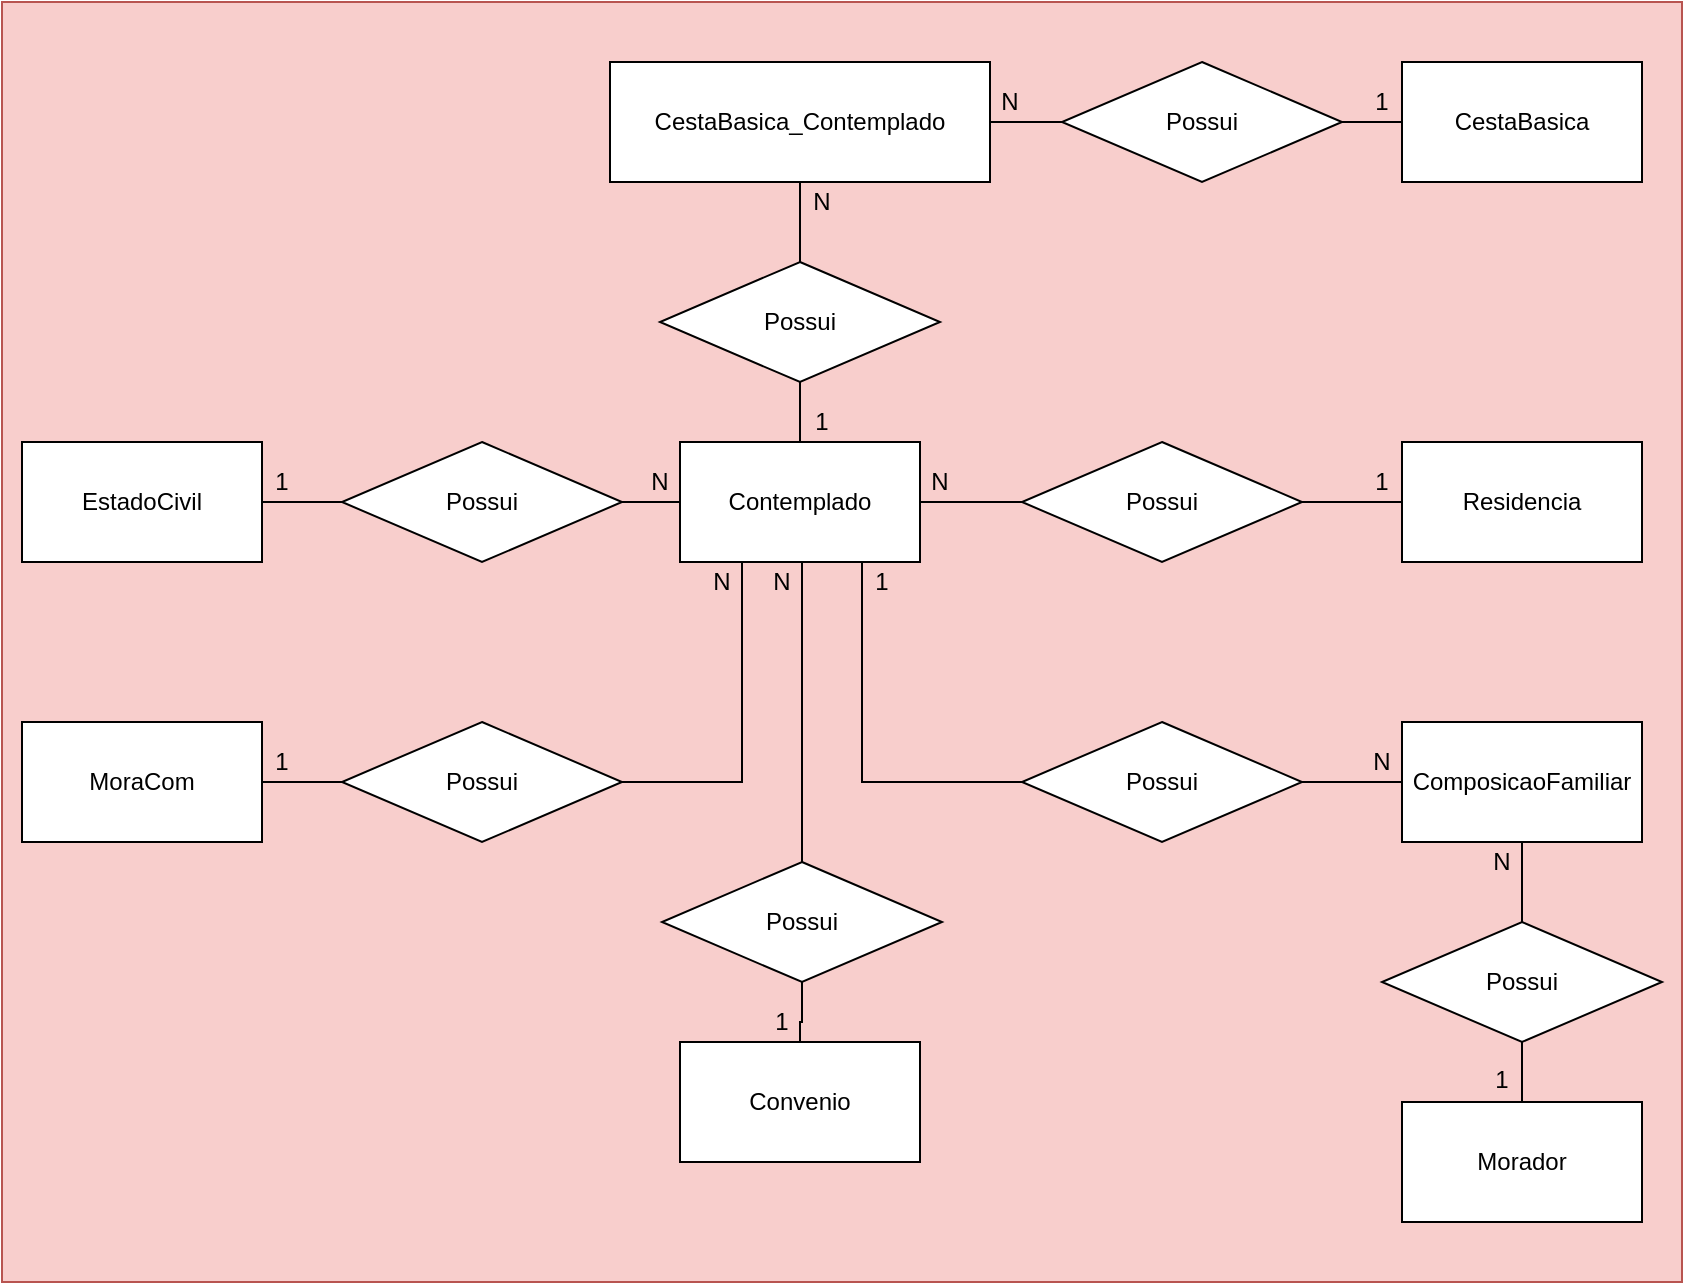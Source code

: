 <mxfile version="24.7.14">
  <diagram name="Página-1" id="qR9-zSWe67te7s6Lf68Y">
    <mxGraphModel dx="1876" dy="554" grid="1" gridSize="10" guides="1" tooltips="1" connect="1" arrows="1" fold="1" page="1" pageScale="1" pageWidth="827" pageHeight="1169" math="0" shadow="0">
      <root>
        <mxCell id="0" />
        <mxCell id="1" parent="0" />
        <mxCell id="GKwLWXQ0mNxcTZ8bq7SM-52" value="" style="rounded=0;whiteSpace=wrap;html=1;fillColor=#f8cecc;strokeColor=#b85450;" vertex="1" parent="1">
          <mxGeometry x="-80" y="640" width="840" height="640" as="geometry" />
        </mxCell>
        <mxCell id="GKwLWXQ0mNxcTZ8bq7SM-17" style="edgeStyle=orthogonalEdgeStyle;rounded=0;orthogonalLoop=1;jettySize=auto;html=1;entryX=1;entryY=0.5;entryDx=0;entryDy=0;endArrow=none;endFill=0;" edge="1" parent="1" source="GKwLWXQ0mNxcTZ8bq7SM-1" target="GKwLWXQ0mNxcTZ8bq7SM-16">
          <mxGeometry relative="1" as="geometry" />
        </mxCell>
        <mxCell id="GKwLWXQ0mNxcTZ8bq7SM-20" style="edgeStyle=orthogonalEdgeStyle;rounded=0;orthogonalLoop=1;jettySize=auto;html=1;entryX=0;entryY=0.5;entryDx=0;entryDy=0;endArrow=none;endFill=0;" edge="1" parent="1" source="GKwLWXQ0mNxcTZ8bq7SM-1" target="GKwLWXQ0mNxcTZ8bq7SM-19">
          <mxGeometry relative="1" as="geometry" />
        </mxCell>
        <mxCell id="GKwLWXQ0mNxcTZ8bq7SM-23" style="edgeStyle=orthogonalEdgeStyle;rounded=0;orthogonalLoop=1;jettySize=auto;html=1;entryX=1;entryY=0.5;entryDx=0;entryDy=0;endArrow=none;endFill=0;" edge="1" parent="1" source="GKwLWXQ0mNxcTZ8bq7SM-1" target="GKwLWXQ0mNxcTZ8bq7SM-22">
          <mxGeometry relative="1" as="geometry">
            <Array as="points">
              <mxPoint x="290" y="1030" />
            </Array>
          </mxGeometry>
        </mxCell>
        <mxCell id="GKwLWXQ0mNxcTZ8bq7SM-26" style="edgeStyle=orthogonalEdgeStyle;rounded=0;orthogonalLoop=1;jettySize=auto;html=1;entryX=0;entryY=0.5;entryDx=0;entryDy=0;endArrow=none;endFill=0;" edge="1" parent="1">
          <mxGeometry relative="1" as="geometry">
            <mxPoint x="350" y="920" as="sourcePoint" />
            <mxPoint x="440" y="1030" as="targetPoint" />
            <Array as="points">
              <mxPoint x="350" y="1030" />
            </Array>
          </mxGeometry>
        </mxCell>
        <mxCell id="GKwLWXQ0mNxcTZ8bq7SM-33" style="edgeStyle=orthogonalEdgeStyle;rounded=0;orthogonalLoop=1;jettySize=auto;html=1;entryX=0.5;entryY=0;entryDx=0;entryDy=0;endArrow=none;endFill=0;" edge="1" parent="1" source="GKwLWXQ0mNxcTZ8bq7SM-1" target="GKwLWXQ0mNxcTZ8bq7SM-32">
          <mxGeometry relative="1" as="geometry">
            <Array as="points">
              <mxPoint x="320" y="990" />
              <mxPoint x="320" y="990" />
            </Array>
          </mxGeometry>
        </mxCell>
        <mxCell id="GKwLWXQ0mNxcTZ8bq7SM-1" value="Contemplado" style="rounded=0;whiteSpace=wrap;html=1;" vertex="1" parent="1">
          <mxGeometry x="259" y="860" width="120" height="60" as="geometry" />
        </mxCell>
        <mxCell id="GKwLWXQ0mNxcTZ8bq7SM-12" style="edgeStyle=orthogonalEdgeStyle;rounded=0;orthogonalLoop=1;jettySize=auto;html=1;entryX=0.5;entryY=0;entryDx=0;entryDy=0;endArrow=none;endFill=0;" edge="1" parent="1" source="GKwLWXQ0mNxcTZ8bq7SM-2" target="GKwLWXQ0mNxcTZ8bq7SM-1">
          <mxGeometry relative="1" as="geometry" />
        </mxCell>
        <mxCell id="GKwLWXQ0mNxcTZ8bq7SM-2" value="Possui" style="rhombus;whiteSpace=wrap;html=1;" vertex="1" parent="1">
          <mxGeometry x="249" y="770" width="140" height="60" as="geometry" />
        </mxCell>
        <mxCell id="GKwLWXQ0mNxcTZ8bq7SM-11" style="edgeStyle=orthogonalEdgeStyle;rounded=0;orthogonalLoop=1;jettySize=auto;html=1;entryX=0.5;entryY=0;entryDx=0;entryDy=0;endArrow=none;endFill=0;" edge="1" parent="1" source="GKwLWXQ0mNxcTZ8bq7SM-3" target="GKwLWXQ0mNxcTZ8bq7SM-2">
          <mxGeometry relative="1" as="geometry" />
        </mxCell>
        <mxCell id="GKwLWXQ0mNxcTZ8bq7SM-14" style="edgeStyle=orthogonalEdgeStyle;rounded=0;orthogonalLoop=1;jettySize=auto;html=1;entryX=0;entryY=0.5;entryDx=0;entryDy=0;endArrow=none;endFill=0;" edge="1" parent="1" source="GKwLWXQ0mNxcTZ8bq7SM-3" target="GKwLWXQ0mNxcTZ8bq7SM-13">
          <mxGeometry relative="1" as="geometry" />
        </mxCell>
        <mxCell id="GKwLWXQ0mNxcTZ8bq7SM-3" value="CestaBasica_Contemplado" style="rounded=0;whiteSpace=wrap;html=1;" vertex="1" parent="1">
          <mxGeometry x="224" y="670" width="190" height="60" as="geometry" />
        </mxCell>
        <mxCell id="GKwLWXQ0mNxcTZ8bq7SM-4" value="CestaBasica" style="rounded=0;whiteSpace=wrap;html=1;" vertex="1" parent="1">
          <mxGeometry x="620" y="670" width="120" height="60" as="geometry" />
        </mxCell>
        <mxCell id="GKwLWXQ0mNxcTZ8bq7SM-5" value="EstadoCivil" style="rounded=0;whiteSpace=wrap;html=1;" vertex="1" parent="1">
          <mxGeometry x="-70" y="860" width="120" height="60" as="geometry" />
        </mxCell>
        <mxCell id="GKwLWXQ0mNxcTZ8bq7SM-6" value="Convenio" style="rounded=0;whiteSpace=wrap;html=1;" vertex="1" parent="1">
          <mxGeometry x="259" y="1160" width="120" height="60" as="geometry" />
        </mxCell>
        <mxCell id="GKwLWXQ0mNxcTZ8bq7SM-7" value="MoraCom" style="rounded=0;whiteSpace=wrap;html=1;" vertex="1" parent="1">
          <mxGeometry x="-70" y="1000" width="120" height="60" as="geometry" />
        </mxCell>
        <mxCell id="GKwLWXQ0mNxcTZ8bq7SM-8" value="Residencia" style="rounded=0;whiteSpace=wrap;html=1;" vertex="1" parent="1">
          <mxGeometry x="620" y="860" width="120" height="60" as="geometry" />
        </mxCell>
        <mxCell id="GKwLWXQ0mNxcTZ8bq7SM-30" style="edgeStyle=orthogonalEdgeStyle;rounded=0;orthogonalLoop=1;jettySize=auto;html=1;endArrow=none;endFill=0;" edge="1" parent="1" source="GKwLWXQ0mNxcTZ8bq7SM-9" target="GKwLWXQ0mNxcTZ8bq7SM-28">
          <mxGeometry relative="1" as="geometry" />
        </mxCell>
        <mxCell id="GKwLWXQ0mNxcTZ8bq7SM-9" value="ComposicaoFamiliar" style="rounded=0;whiteSpace=wrap;html=1;" vertex="1" parent="1">
          <mxGeometry x="620" y="1000" width="120" height="60" as="geometry" />
        </mxCell>
        <mxCell id="GKwLWXQ0mNxcTZ8bq7SM-10" value="Morador" style="rounded=0;whiteSpace=wrap;html=1;" vertex="1" parent="1">
          <mxGeometry x="620" y="1190" width="120" height="60" as="geometry" />
        </mxCell>
        <mxCell id="GKwLWXQ0mNxcTZ8bq7SM-15" style="edgeStyle=orthogonalEdgeStyle;rounded=0;orthogonalLoop=1;jettySize=auto;html=1;entryX=0;entryY=0.5;entryDx=0;entryDy=0;endArrow=none;endFill=0;" edge="1" parent="1" source="GKwLWXQ0mNxcTZ8bq7SM-13" target="GKwLWXQ0mNxcTZ8bq7SM-4">
          <mxGeometry relative="1" as="geometry" />
        </mxCell>
        <mxCell id="GKwLWXQ0mNxcTZ8bq7SM-13" value="Possui" style="rhombus;whiteSpace=wrap;html=1;" vertex="1" parent="1">
          <mxGeometry x="450" y="670" width="140" height="60" as="geometry" />
        </mxCell>
        <mxCell id="GKwLWXQ0mNxcTZ8bq7SM-18" style="edgeStyle=orthogonalEdgeStyle;rounded=0;orthogonalLoop=1;jettySize=auto;html=1;entryX=1;entryY=0.5;entryDx=0;entryDy=0;endArrow=none;endFill=0;" edge="1" parent="1" source="GKwLWXQ0mNxcTZ8bq7SM-16" target="GKwLWXQ0mNxcTZ8bq7SM-5">
          <mxGeometry relative="1" as="geometry" />
        </mxCell>
        <mxCell id="GKwLWXQ0mNxcTZ8bq7SM-16" value="Possui" style="rhombus;whiteSpace=wrap;html=1;" vertex="1" parent="1">
          <mxGeometry x="90" y="860" width="140" height="60" as="geometry" />
        </mxCell>
        <mxCell id="GKwLWXQ0mNxcTZ8bq7SM-21" style="edgeStyle=orthogonalEdgeStyle;rounded=0;orthogonalLoop=1;jettySize=auto;html=1;entryX=0;entryY=0.5;entryDx=0;entryDy=0;endArrow=none;endFill=0;" edge="1" parent="1" source="GKwLWXQ0mNxcTZ8bq7SM-19" target="GKwLWXQ0mNxcTZ8bq7SM-8">
          <mxGeometry relative="1" as="geometry" />
        </mxCell>
        <mxCell id="GKwLWXQ0mNxcTZ8bq7SM-19" value="Possui" style="rhombus;whiteSpace=wrap;html=1;" vertex="1" parent="1">
          <mxGeometry x="430" y="860" width="140" height="60" as="geometry" />
        </mxCell>
        <mxCell id="GKwLWXQ0mNxcTZ8bq7SM-24" style="edgeStyle=orthogonalEdgeStyle;rounded=0;orthogonalLoop=1;jettySize=auto;html=1;entryX=1;entryY=0.5;entryDx=0;entryDy=0;endArrow=none;endFill=0;" edge="1" parent="1" source="GKwLWXQ0mNxcTZ8bq7SM-22" target="GKwLWXQ0mNxcTZ8bq7SM-7">
          <mxGeometry relative="1" as="geometry" />
        </mxCell>
        <mxCell id="GKwLWXQ0mNxcTZ8bq7SM-22" value="Possui" style="rhombus;whiteSpace=wrap;html=1;" vertex="1" parent="1">
          <mxGeometry x="90" y="1000" width="140" height="60" as="geometry" />
        </mxCell>
        <mxCell id="GKwLWXQ0mNxcTZ8bq7SM-27" style="edgeStyle=orthogonalEdgeStyle;rounded=0;orthogonalLoop=1;jettySize=auto;html=1;entryX=0;entryY=0.5;entryDx=0;entryDy=0;endArrow=none;endFill=0;" edge="1" parent="1" source="GKwLWXQ0mNxcTZ8bq7SM-25" target="GKwLWXQ0mNxcTZ8bq7SM-9">
          <mxGeometry relative="1" as="geometry" />
        </mxCell>
        <mxCell id="GKwLWXQ0mNxcTZ8bq7SM-25" value="Possui" style="rhombus;whiteSpace=wrap;html=1;" vertex="1" parent="1">
          <mxGeometry x="430" y="1000" width="140" height="60" as="geometry" />
        </mxCell>
        <mxCell id="GKwLWXQ0mNxcTZ8bq7SM-31" style="edgeStyle=orthogonalEdgeStyle;rounded=0;orthogonalLoop=1;jettySize=auto;html=1;endArrow=none;endFill=0;" edge="1" parent="1" source="GKwLWXQ0mNxcTZ8bq7SM-28" target="GKwLWXQ0mNxcTZ8bq7SM-10">
          <mxGeometry relative="1" as="geometry" />
        </mxCell>
        <mxCell id="GKwLWXQ0mNxcTZ8bq7SM-28" value="Possui" style="rhombus;whiteSpace=wrap;html=1;" vertex="1" parent="1">
          <mxGeometry x="610" y="1100" width="140" height="60" as="geometry" />
        </mxCell>
        <mxCell id="GKwLWXQ0mNxcTZ8bq7SM-34" style="edgeStyle=orthogonalEdgeStyle;rounded=0;orthogonalLoop=1;jettySize=auto;html=1;entryX=0.5;entryY=0;entryDx=0;entryDy=0;endArrow=none;endFill=0;" edge="1" parent="1" source="GKwLWXQ0mNxcTZ8bq7SM-32" target="GKwLWXQ0mNxcTZ8bq7SM-6">
          <mxGeometry relative="1" as="geometry" />
        </mxCell>
        <mxCell id="GKwLWXQ0mNxcTZ8bq7SM-32" value="Possui" style="rhombus;whiteSpace=wrap;html=1;" vertex="1" parent="1">
          <mxGeometry x="250" y="1070" width="140" height="60" as="geometry" />
        </mxCell>
        <mxCell id="GKwLWXQ0mNxcTZ8bq7SM-35" value="1" style="text;html=1;align=center;verticalAlign=middle;whiteSpace=wrap;rounded=0;" vertex="1" parent="1">
          <mxGeometry x="320" y="840" width="20" height="20" as="geometry" />
        </mxCell>
        <mxCell id="GKwLWXQ0mNxcTZ8bq7SM-36" value="N" style="text;html=1;align=center;verticalAlign=middle;whiteSpace=wrap;rounded=0;" vertex="1" parent="1">
          <mxGeometry x="320" y="730" width="20" height="20" as="geometry" />
        </mxCell>
        <mxCell id="GKwLWXQ0mNxcTZ8bq7SM-37" value="1" style="text;html=1;align=center;verticalAlign=middle;whiteSpace=wrap;rounded=0;" vertex="1" parent="1">
          <mxGeometry x="600" y="680" width="20" height="20" as="geometry" />
        </mxCell>
        <mxCell id="GKwLWXQ0mNxcTZ8bq7SM-38" value="N" style="text;html=1;align=center;verticalAlign=middle;whiteSpace=wrap;rounded=0;" vertex="1" parent="1">
          <mxGeometry x="414" y="680" width="20" height="20" as="geometry" />
        </mxCell>
        <mxCell id="GKwLWXQ0mNxcTZ8bq7SM-39" value="N" style="text;html=1;align=center;verticalAlign=middle;whiteSpace=wrap;rounded=0;" vertex="1" parent="1">
          <mxGeometry x="379" y="870" width="20" height="20" as="geometry" />
        </mxCell>
        <mxCell id="GKwLWXQ0mNxcTZ8bq7SM-40" value="1" style="text;html=1;align=center;verticalAlign=middle;whiteSpace=wrap;rounded=0;" vertex="1" parent="1">
          <mxGeometry x="600" y="870" width="20" height="20" as="geometry" />
        </mxCell>
        <mxCell id="GKwLWXQ0mNxcTZ8bq7SM-41" value="N" style="text;html=1;align=center;verticalAlign=middle;whiteSpace=wrap;rounded=0;" vertex="1" parent="1">
          <mxGeometry x="239" y="870" width="20" height="20" as="geometry" />
        </mxCell>
        <mxCell id="GKwLWXQ0mNxcTZ8bq7SM-42" value="1" style="text;html=1;align=center;verticalAlign=middle;whiteSpace=wrap;rounded=0;" vertex="1" parent="1">
          <mxGeometry x="50" y="870" width="20" height="20" as="geometry" />
        </mxCell>
        <mxCell id="GKwLWXQ0mNxcTZ8bq7SM-43" value="1" style="text;html=1;align=center;verticalAlign=middle;whiteSpace=wrap;rounded=0;" vertex="1" parent="1">
          <mxGeometry x="50" y="1010" width="20" height="20" as="geometry" />
        </mxCell>
        <mxCell id="GKwLWXQ0mNxcTZ8bq7SM-44" value="N" style="text;html=1;align=center;verticalAlign=middle;whiteSpace=wrap;rounded=0;" vertex="1" parent="1">
          <mxGeometry x="270" y="920" width="20" height="20" as="geometry" />
        </mxCell>
        <mxCell id="GKwLWXQ0mNxcTZ8bq7SM-45" value="N" style="text;html=1;align=center;verticalAlign=middle;whiteSpace=wrap;rounded=0;" vertex="1" parent="1">
          <mxGeometry x="300" y="920" width="20" height="20" as="geometry" />
        </mxCell>
        <mxCell id="GKwLWXQ0mNxcTZ8bq7SM-46" value="1" style="text;html=1;align=center;verticalAlign=middle;whiteSpace=wrap;rounded=0;" vertex="1" parent="1">
          <mxGeometry x="300" y="1140" width="20" height="20" as="geometry" />
        </mxCell>
        <mxCell id="GKwLWXQ0mNxcTZ8bq7SM-47" value="N" style="text;html=1;align=center;verticalAlign=middle;whiteSpace=wrap;rounded=0;" vertex="1" parent="1">
          <mxGeometry x="600" y="1010" width="20" height="20" as="geometry" />
        </mxCell>
        <mxCell id="GKwLWXQ0mNxcTZ8bq7SM-48" value="1" style="text;html=1;align=center;verticalAlign=middle;whiteSpace=wrap;rounded=0;" vertex="1" parent="1">
          <mxGeometry x="350" y="920" width="20" height="20" as="geometry" />
        </mxCell>
        <mxCell id="GKwLWXQ0mNxcTZ8bq7SM-49" value="1" style="text;html=1;align=center;verticalAlign=middle;whiteSpace=wrap;rounded=0;" vertex="1" parent="1">
          <mxGeometry x="660" y="1169" width="20" height="20" as="geometry" />
        </mxCell>
        <mxCell id="GKwLWXQ0mNxcTZ8bq7SM-50" value="N" style="text;html=1;align=center;verticalAlign=middle;whiteSpace=wrap;rounded=0;" vertex="1" parent="1">
          <mxGeometry x="660" y="1060" width="20" height="20" as="geometry" />
        </mxCell>
      </root>
    </mxGraphModel>
  </diagram>
</mxfile>
